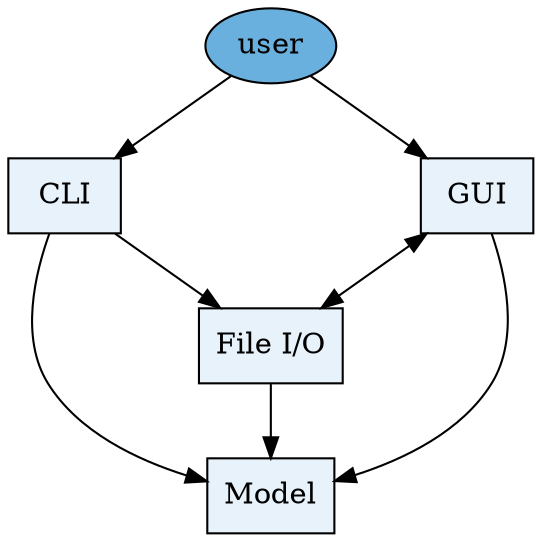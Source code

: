 digraph {
    nodesep = 2;
    bgcolor = "transparent";
    node[style=filled, fillcolor="#E7F2FA"];

    CLI[shape=box];
    GUI[shape=box];
    Model[shape=box];
    fileio[shape=box, label="File I/O"];

    node[shape=ellipse, fillcolor="#6AB0DE"];

    user -> {CLI, GUI} -> Model;
    CLI -> fileio -> Model;
    GUI -> fileio [dir=both];
}
